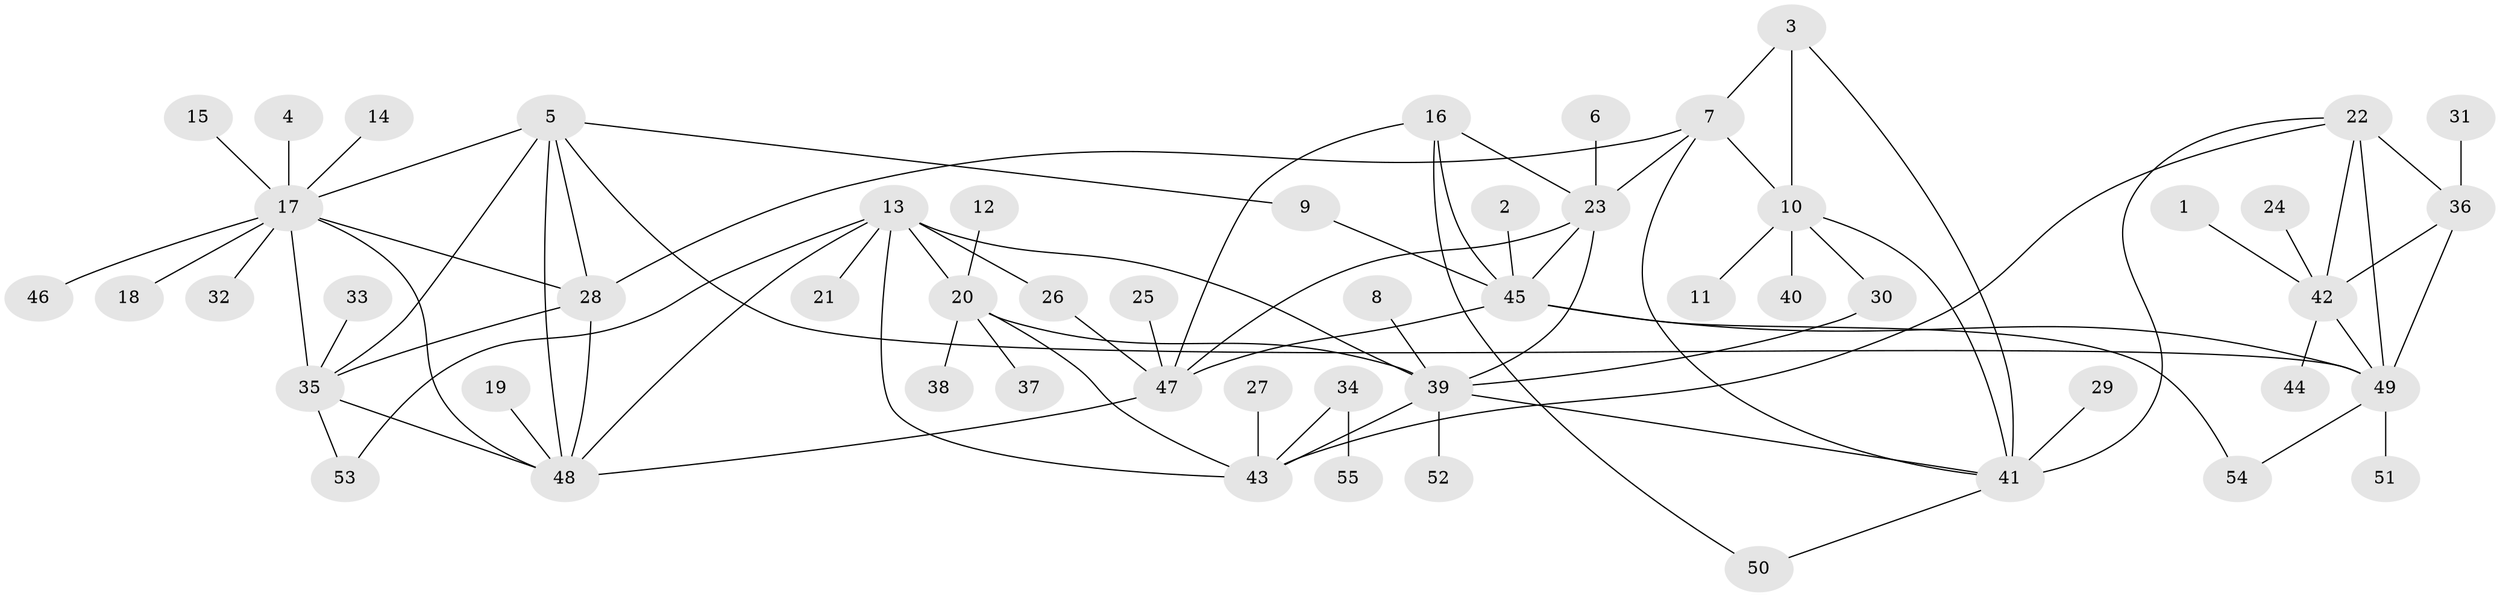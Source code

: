 // original degree distribution, {8: 0.03636363636363636, 7: 0.02727272727272727, 9: 0.07272727272727272, 12: 0.00909090909090909, 6: 0.01818181818181818, 4: 0.03636363636363636, 5: 0.01818181818181818, 10: 0.00909090909090909, 11: 0.00909090909090909, 2: 0.14545454545454545, 3: 0.02727272727272727, 1: 0.5909090909090909}
// Generated by graph-tools (version 1.1) at 2025/02/03/09/25 03:02:39]
// undirected, 55 vertices, 84 edges
graph export_dot {
graph [start="1"]
  node [color=gray90,style=filled];
  1;
  2;
  3;
  4;
  5;
  6;
  7;
  8;
  9;
  10;
  11;
  12;
  13;
  14;
  15;
  16;
  17;
  18;
  19;
  20;
  21;
  22;
  23;
  24;
  25;
  26;
  27;
  28;
  29;
  30;
  31;
  32;
  33;
  34;
  35;
  36;
  37;
  38;
  39;
  40;
  41;
  42;
  43;
  44;
  45;
  46;
  47;
  48;
  49;
  50;
  51;
  52;
  53;
  54;
  55;
  1 -- 42 [weight=1.0];
  2 -- 45 [weight=1.0];
  3 -- 7 [weight=2.0];
  3 -- 10 [weight=2.0];
  3 -- 41 [weight=2.0];
  4 -- 17 [weight=1.0];
  5 -- 9 [weight=1.0];
  5 -- 17 [weight=1.0];
  5 -- 28 [weight=1.0];
  5 -- 35 [weight=1.0];
  5 -- 48 [weight=1.0];
  5 -- 49 [weight=1.0];
  6 -- 23 [weight=1.0];
  7 -- 10 [weight=1.0];
  7 -- 23 [weight=1.0];
  7 -- 28 [weight=1.0];
  7 -- 41 [weight=1.0];
  8 -- 39 [weight=1.0];
  9 -- 45 [weight=1.0];
  10 -- 11 [weight=1.0];
  10 -- 30 [weight=1.0];
  10 -- 40 [weight=1.0];
  10 -- 41 [weight=1.0];
  12 -- 20 [weight=1.0];
  13 -- 20 [weight=2.0];
  13 -- 21 [weight=1.0];
  13 -- 26 [weight=1.0];
  13 -- 39 [weight=1.0];
  13 -- 43 [weight=1.0];
  13 -- 48 [weight=1.0];
  13 -- 53 [weight=1.0];
  14 -- 17 [weight=1.0];
  15 -- 17 [weight=1.0];
  16 -- 23 [weight=2.0];
  16 -- 45 [weight=2.0];
  16 -- 47 [weight=2.0];
  16 -- 50 [weight=1.0];
  17 -- 18 [weight=1.0];
  17 -- 28 [weight=1.0];
  17 -- 32 [weight=1.0];
  17 -- 35 [weight=1.0];
  17 -- 46 [weight=1.0];
  17 -- 48 [weight=1.0];
  19 -- 48 [weight=1.0];
  20 -- 37 [weight=1.0];
  20 -- 38 [weight=1.0];
  20 -- 39 [weight=2.0];
  20 -- 43 [weight=2.0];
  22 -- 36 [weight=2.0];
  22 -- 41 [weight=1.0];
  22 -- 42 [weight=1.0];
  22 -- 43 [weight=1.0];
  22 -- 49 [weight=1.0];
  23 -- 39 [weight=1.0];
  23 -- 45 [weight=1.0];
  23 -- 47 [weight=1.0];
  24 -- 42 [weight=1.0];
  25 -- 47 [weight=1.0];
  26 -- 47 [weight=1.0];
  27 -- 43 [weight=1.0];
  28 -- 35 [weight=1.0];
  28 -- 48 [weight=1.0];
  29 -- 41 [weight=1.0];
  30 -- 39 [weight=1.0];
  31 -- 36 [weight=1.0];
  33 -- 35 [weight=1.0];
  34 -- 43 [weight=1.0];
  34 -- 55 [weight=1.0];
  35 -- 48 [weight=1.0];
  35 -- 53 [weight=1.0];
  36 -- 42 [weight=2.0];
  36 -- 49 [weight=2.0];
  39 -- 41 [weight=1.0];
  39 -- 43 [weight=1.0];
  39 -- 52 [weight=1.0];
  41 -- 50 [weight=1.0];
  42 -- 44 [weight=1.0];
  42 -- 49 [weight=1.0];
  45 -- 47 [weight=1.0];
  45 -- 49 [weight=1.0];
  45 -- 54 [weight=1.0];
  47 -- 48 [weight=1.0];
  49 -- 51 [weight=1.0];
  49 -- 54 [weight=1.0];
}
